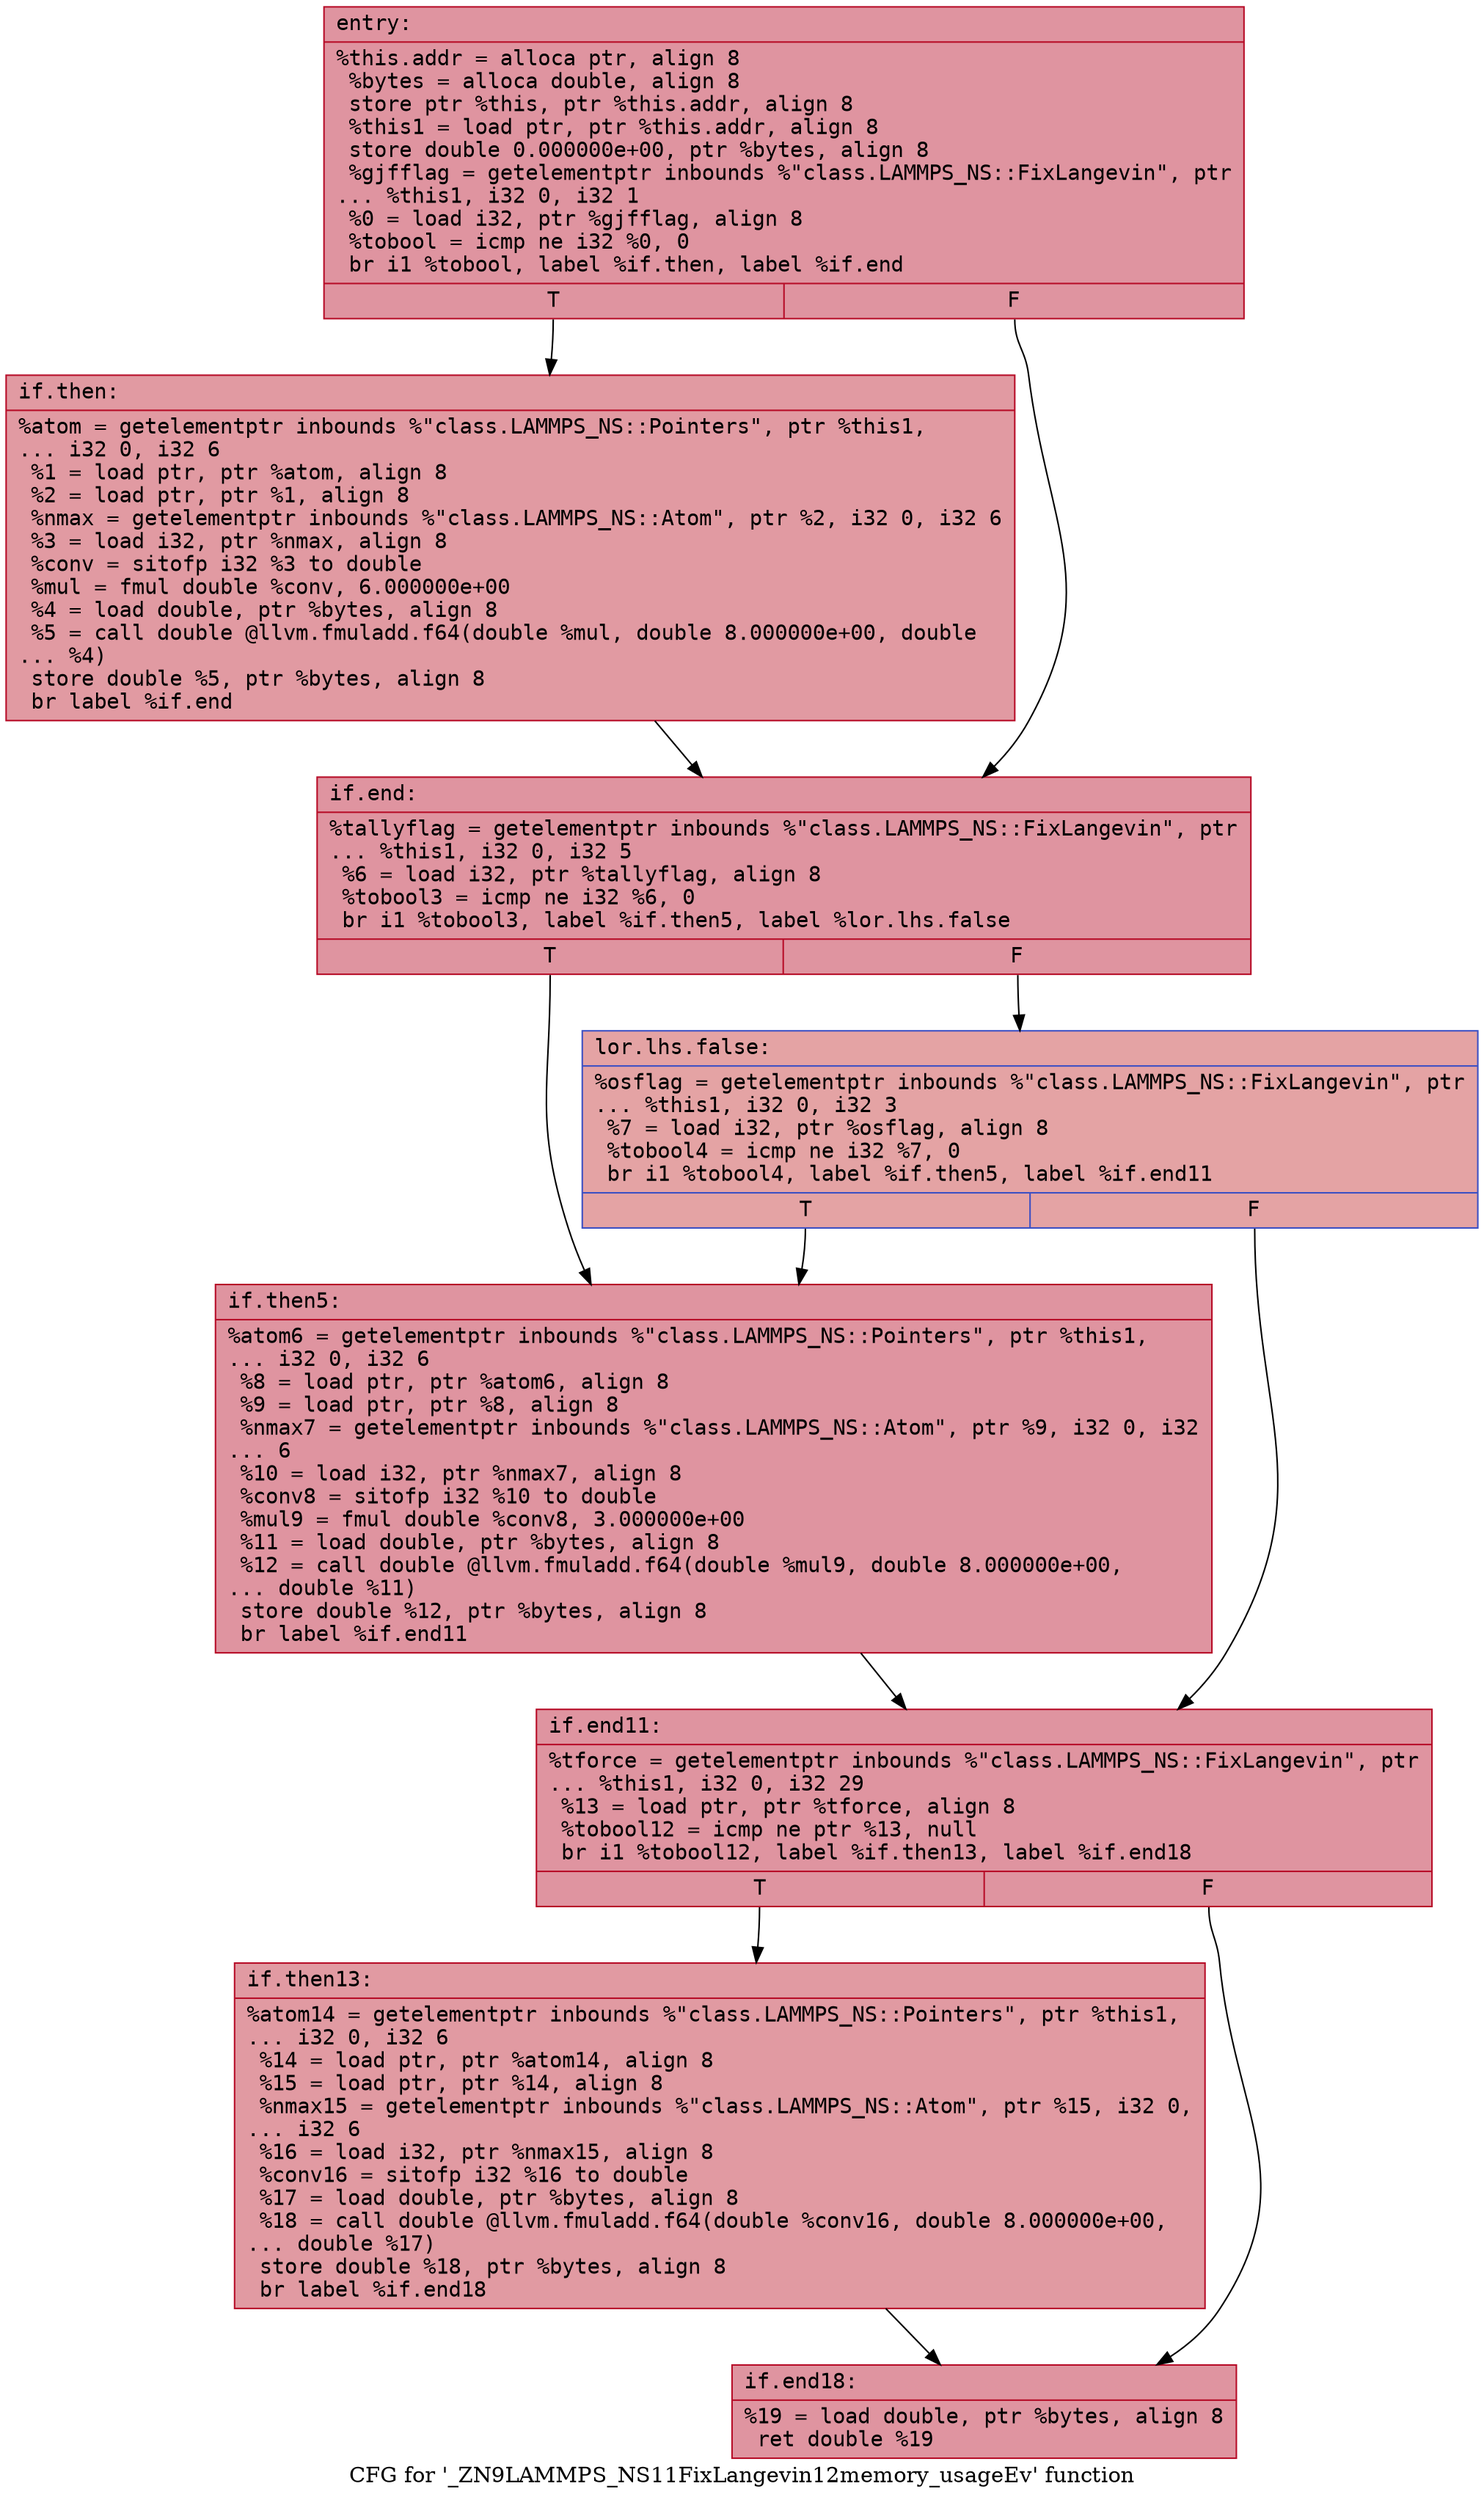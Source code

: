 digraph "CFG for '_ZN9LAMMPS_NS11FixLangevin12memory_usageEv' function" {
	label="CFG for '_ZN9LAMMPS_NS11FixLangevin12memory_usageEv' function";

	Node0x55e6b1beb530 [shape=record,color="#b70d28ff", style=filled, fillcolor="#b70d2870" fontname="Courier",label="{entry:\l|  %this.addr = alloca ptr, align 8\l  %bytes = alloca double, align 8\l  store ptr %this, ptr %this.addr, align 8\l  %this1 = load ptr, ptr %this.addr, align 8\l  store double 0.000000e+00, ptr %bytes, align 8\l  %gjfflag = getelementptr inbounds %\"class.LAMMPS_NS::FixLangevin\", ptr\l... %this1, i32 0, i32 1\l  %0 = load i32, ptr %gjfflag, align 8\l  %tobool = icmp ne i32 %0, 0\l  br i1 %tobool, label %if.then, label %if.end\l|{<s0>T|<s1>F}}"];
	Node0x55e6b1beb530:s0 -> Node0x55e6b23b3a20[tooltip="entry -> if.then\nProbability 62.50%" ];
	Node0x55e6b1beb530:s1 -> Node0x55e6b23b3a90[tooltip="entry -> if.end\nProbability 37.50%" ];
	Node0x55e6b23b3a20 [shape=record,color="#b70d28ff", style=filled, fillcolor="#bb1b2c70" fontname="Courier",label="{if.then:\l|  %atom = getelementptr inbounds %\"class.LAMMPS_NS::Pointers\", ptr %this1,\l... i32 0, i32 6\l  %1 = load ptr, ptr %atom, align 8\l  %2 = load ptr, ptr %1, align 8\l  %nmax = getelementptr inbounds %\"class.LAMMPS_NS::Atom\", ptr %2, i32 0, i32 6\l  %3 = load i32, ptr %nmax, align 8\l  %conv = sitofp i32 %3 to double\l  %mul = fmul double %conv, 6.000000e+00\l  %4 = load double, ptr %bytes, align 8\l  %5 = call double @llvm.fmuladd.f64(double %mul, double 8.000000e+00, double\l... %4)\l  store double %5, ptr %bytes, align 8\l  br label %if.end\l}"];
	Node0x55e6b23b3a20 -> Node0x55e6b23b3a90[tooltip="if.then -> if.end\nProbability 100.00%" ];
	Node0x55e6b23b3a90 [shape=record,color="#b70d28ff", style=filled, fillcolor="#b70d2870" fontname="Courier",label="{if.end:\l|  %tallyflag = getelementptr inbounds %\"class.LAMMPS_NS::FixLangevin\", ptr\l... %this1, i32 0, i32 5\l  %6 = load i32, ptr %tallyflag, align 8\l  %tobool3 = icmp ne i32 %6, 0\l  br i1 %tobool3, label %if.then5, label %lor.lhs.false\l|{<s0>T|<s1>F}}"];
	Node0x55e6b23b3a90:s0 -> Node0x55e6b23b4620[tooltip="if.end -> if.then5\nProbability 62.50%" ];
	Node0x55e6b23b3a90:s1 -> Node0x55e6b23b4670[tooltip="if.end -> lor.lhs.false\nProbability 37.50%" ];
	Node0x55e6b23b4670 [shape=record,color="#3d50c3ff", style=filled, fillcolor="#c32e3170" fontname="Courier",label="{lor.lhs.false:\l|  %osflag = getelementptr inbounds %\"class.LAMMPS_NS::FixLangevin\", ptr\l... %this1, i32 0, i32 3\l  %7 = load i32, ptr %osflag, align 8\l  %tobool4 = icmp ne i32 %7, 0\l  br i1 %tobool4, label %if.then5, label %if.end11\l|{<s0>T|<s1>F}}"];
	Node0x55e6b23b4670:s0 -> Node0x55e6b23b4620[tooltip="lor.lhs.false -> if.then5\nProbability 62.50%" ];
	Node0x55e6b23b4670:s1 -> Node0x55e6b23b4990[tooltip="lor.lhs.false -> if.end11\nProbability 37.50%" ];
	Node0x55e6b23b4620 [shape=record,color="#b70d28ff", style=filled, fillcolor="#b70d2870" fontname="Courier",label="{if.then5:\l|  %atom6 = getelementptr inbounds %\"class.LAMMPS_NS::Pointers\", ptr %this1,\l... i32 0, i32 6\l  %8 = load ptr, ptr %atom6, align 8\l  %9 = load ptr, ptr %8, align 8\l  %nmax7 = getelementptr inbounds %\"class.LAMMPS_NS::Atom\", ptr %9, i32 0, i32\l... 6\l  %10 = load i32, ptr %nmax7, align 8\l  %conv8 = sitofp i32 %10 to double\l  %mul9 = fmul double %conv8, 3.000000e+00\l  %11 = load double, ptr %bytes, align 8\l  %12 = call double @llvm.fmuladd.f64(double %mul9, double 8.000000e+00,\l... double %11)\l  store double %12, ptr %bytes, align 8\l  br label %if.end11\l}"];
	Node0x55e6b23b4620 -> Node0x55e6b23b4990[tooltip="if.then5 -> if.end11\nProbability 100.00%" ];
	Node0x55e6b23b4990 [shape=record,color="#b70d28ff", style=filled, fillcolor="#b70d2870" fontname="Courier",label="{if.end11:\l|  %tforce = getelementptr inbounds %\"class.LAMMPS_NS::FixLangevin\", ptr\l... %this1, i32 0, i32 29\l  %13 = load ptr, ptr %tforce, align 8\l  %tobool12 = icmp ne ptr %13, null\l  br i1 %tobool12, label %if.then13, label %if.end18\l|{<s0>T|<s1>F}}"];
	Node0x55e6b23b4990:s0 -> Node0x55e6b23b4140[tooltip="if.end11 -> if.then13\nProbability 62.50%" ];
	Node0x55e6b23b4990:s1 -> Node0x55e6b23b55a0[tooltip="if.end11 -> if.end18\nProbability 37.50%" ];
	Node0x55e6b23b4140 [shape=record,color="#b70d28ff", style=filled, fillcolor="#bb1b2c70" fontname="Courier",label="{if.then13:\l|  %atom14 = getelementptr inbounds %\"class.LAMMPS_NS::Pointers\", ptr %this1,\l... i32 0, i32 6\l  %14 = load ptr, ptr %atom14, align 8\l  %15 = load ptr, ptr %14, align 8\l  %nmax15 = getelementptr inbounds %\"class.LAMMPS_NS::Atom\", ptr %15, i32 0,\l... i32 6\l  %16 = load i32, ptr %nmax15, align 8\l  %conv16 = sitofp i32 %16 to double\l  %17 = load double, ptr %bytes, align 8\l  %18 = call double @llvm.fmuladd.f64(double %conv16, double 8.000000e+00,\l... double %17)\l  store double %18, ptr %bytes, align 8\l  br label %if.end18\l}"];
	Node0x55e6b23b4140 -> Node0x55e6b23b55a0[tooltip="if.then13 -> if.end18\nProbability 100.00%" ];
	Node0x55e6b23b55a0 [shape=record,color="#b70d28ff", style=filled, fillcolor="#b70d2870" fontname="Courier",label="{if.end18:\l|  %19 = load double, ptr %bytes, align 8\l  ret double %19\l}"];
}
